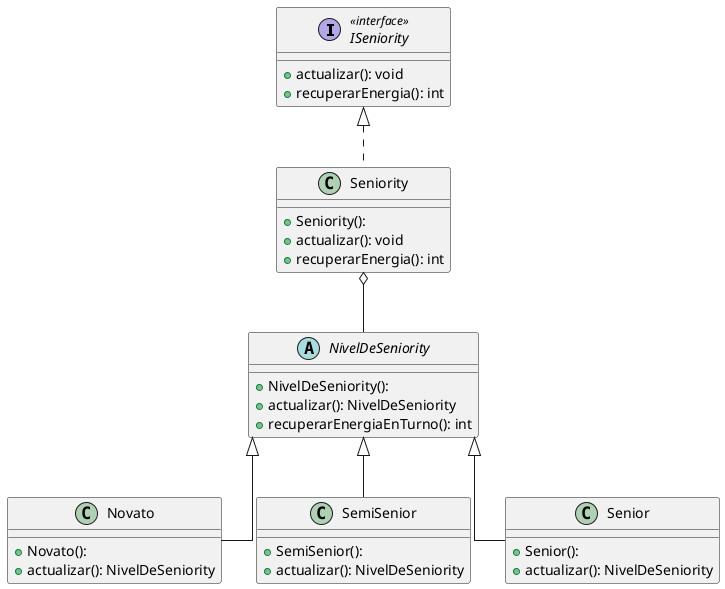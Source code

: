 @startuml

skinparam linetype ortho

interface ISeniority << interface >> {
  + actualizar(): void
  + recuperarEnergia(): int
}
Abstract class NivelDeSeniority {
  + NivelDeSeniority():
  + actualizar(): NivelDeSeniority
  + recuperarEnergiaEnTurno(): int
}
class Novato {
  + Novato():
  + actualizar(): NivelDeSeniority
}
class SemiSenior {
  + SemiSenior():
  + actualizar(): NivelDeSeniority
}
class Senior {
  + Senior():
  + actualizar(): NivelDeSeniority
}
class Seniority {
  + Seniority():
  + actualizar(): void
  + recuperarEnergia(): int
}

NivelDeSeniority ^-- Novato
NivelDeSeniority ^-- SemiSenior
NivelDeSeniority ^-- Senior
ISeniority  ^-.   Seniority
Seniority o-- NivelDeSeniority
@enduml
